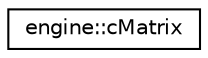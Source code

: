 digraph G
{
  edge [fontname="Helvetica",fontsize="10",labelfontname="Helvetica",labelfontsize="10"];
  node [fontname="Helvetica",fontsize="10",shape=record];
  rankdir="LR";
  Node1 [label="engine::cMatrix",height=0.2,width=0.4,color="black", fillcolor="white", style="filled",URL="$structengine_1_1cMatrix.html"];
}
